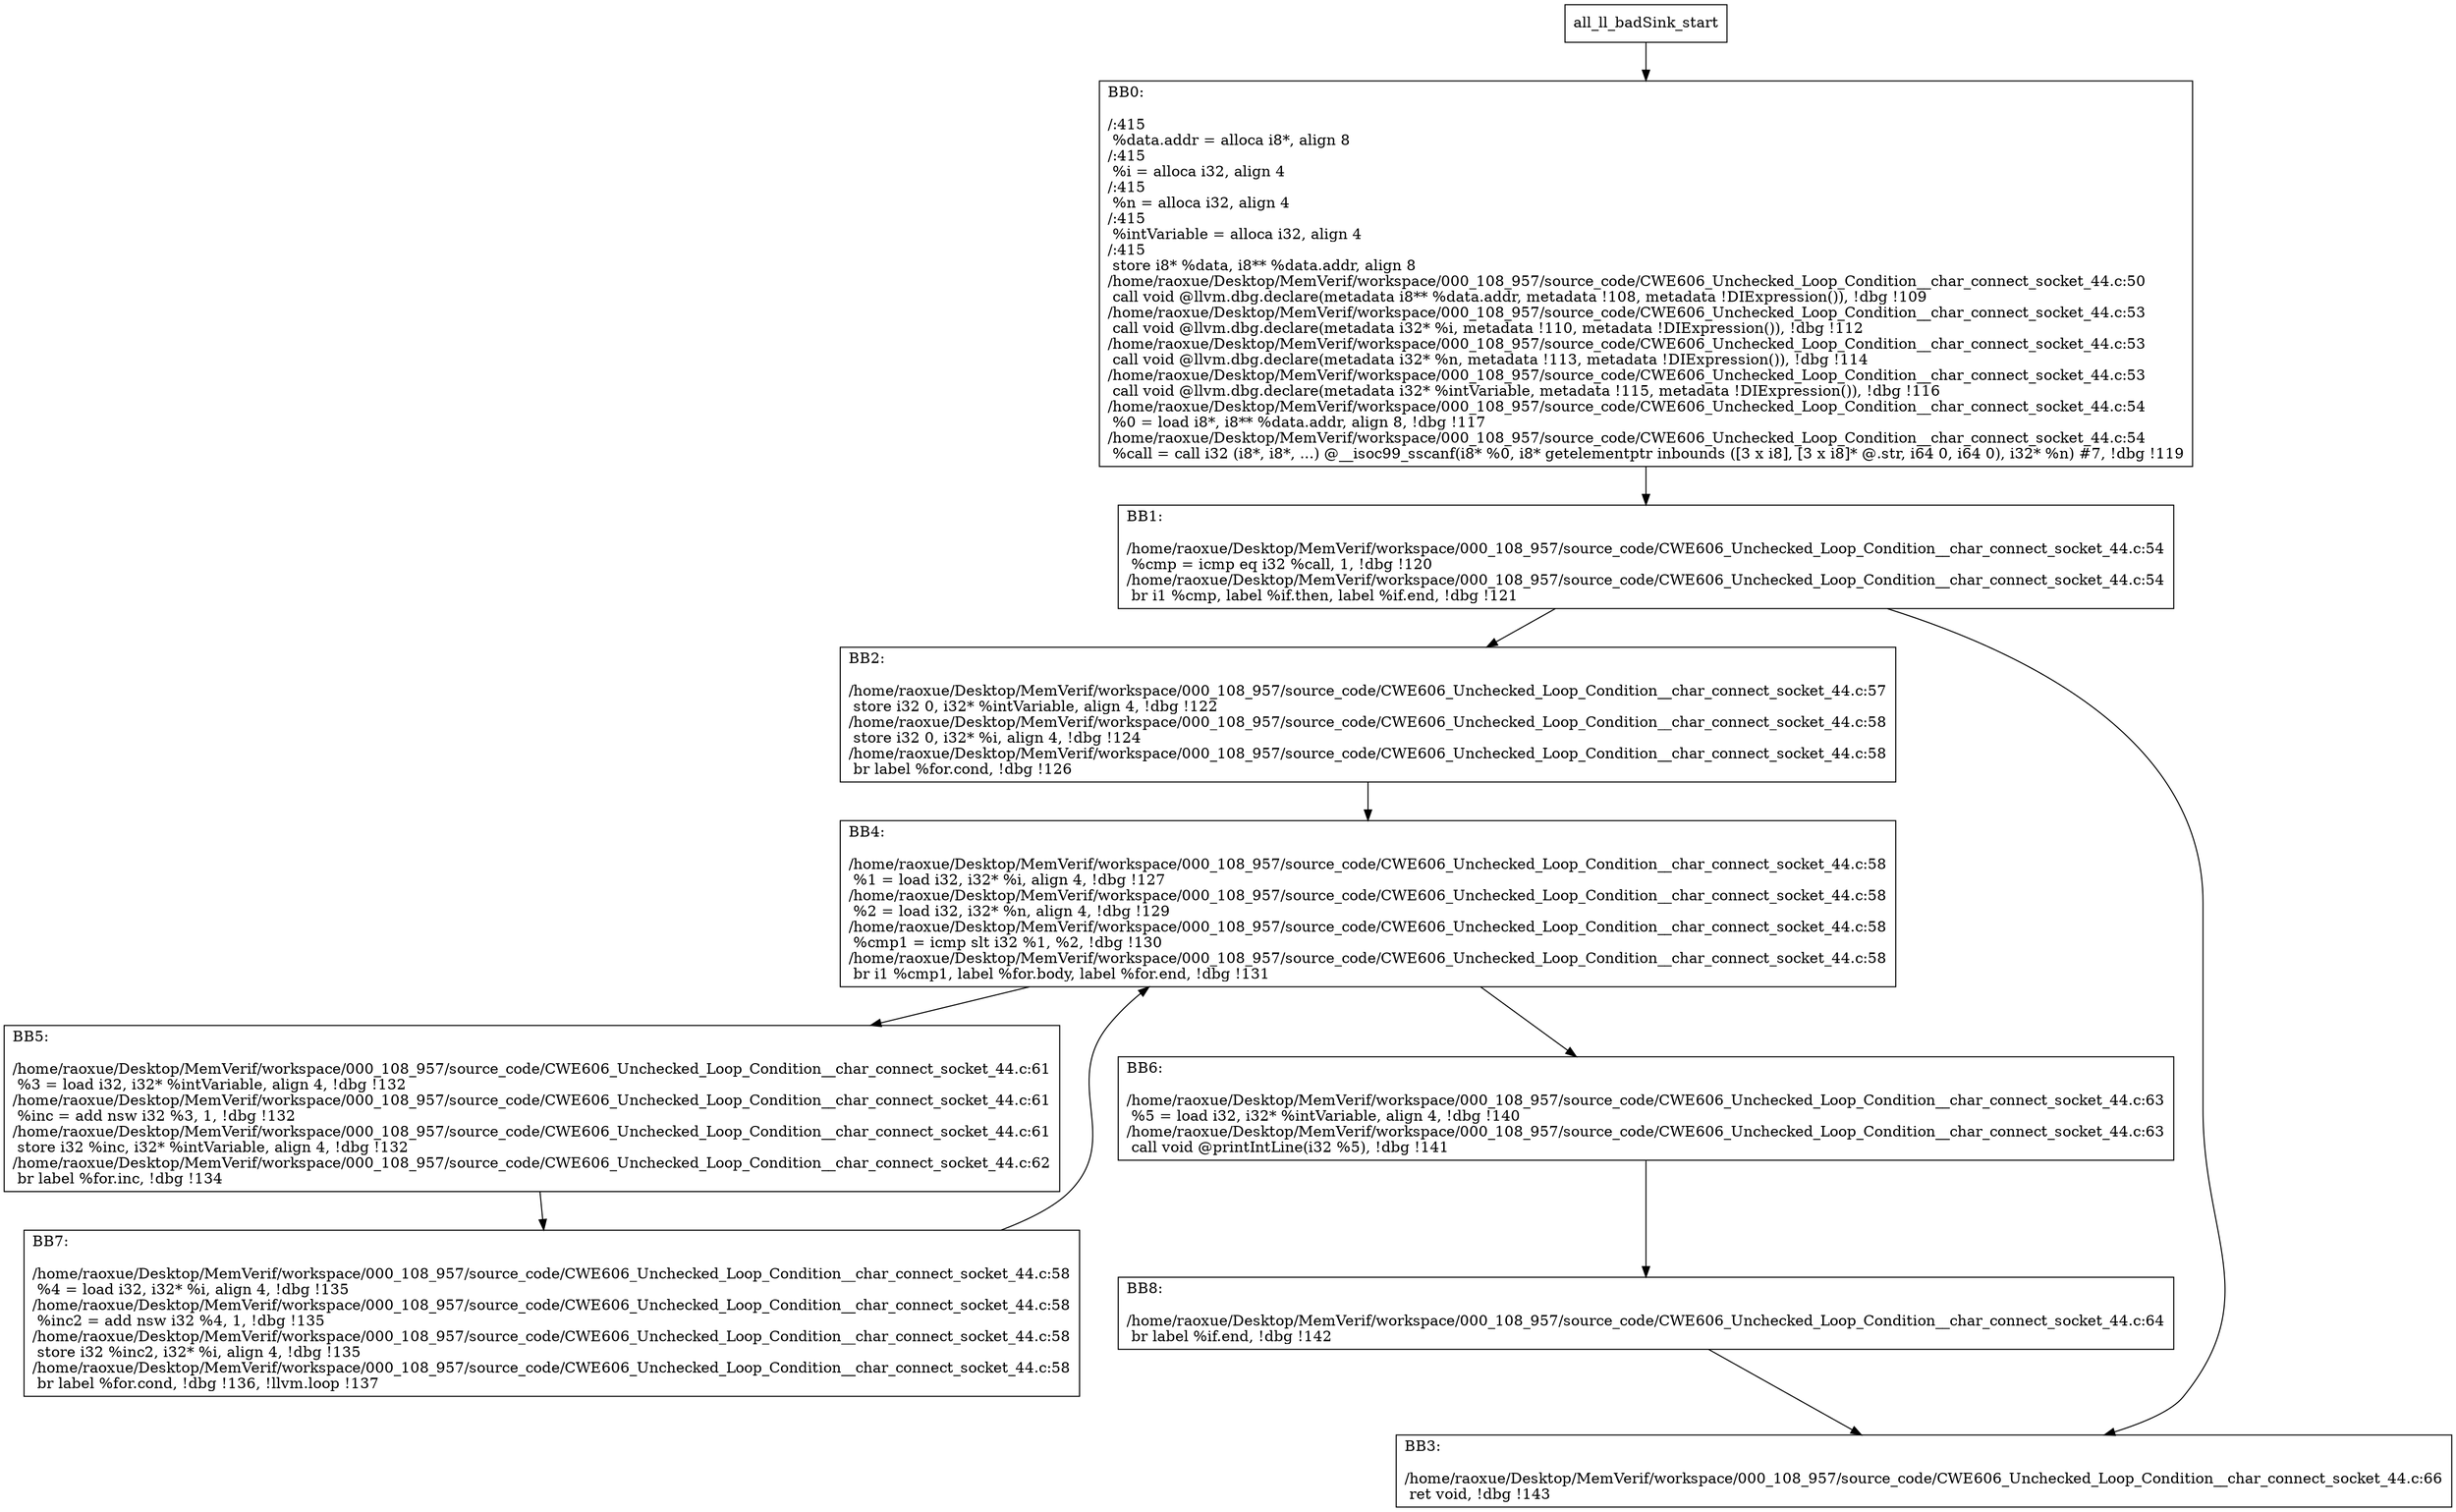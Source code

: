 digraph "CFG for'all_ll_badSink' function" {
	BBall_ll_badSink_start[shape=record,label="{all_ll_badSink_start}"];
	BBall_ll_badSink_start-> all_ll_badSinkBB0;
	all_ll_badSinkBB0 [shape=record, label="{BB0:\l\l/:415\l
  %data.addr = alloca i8*, align 8\l
/:415\l
  %i = alloca i32, align 4\l
/:415\l
  %n = alloca i32, align 4\l
/:415\l
  %intVariable = alloca i32, align 4\l
/:415\l
  store i8* %data, i8** %data.addr, align 8\l
/home/raoxue/Desktop/MemVerif/workspace/000_108_957/source_code/CWE606_Unchecked_Loop_Condition__char_connect_socket_44.c:50\l
  call void @llvm.dbg.declare(metadata i8** %data.addr, metadata !108, metadata !DIExpression()), !dbg !109\l
/home/raoxue/Desktop/MemVerif/workspace/000_108_957/source_code/CWE606_Unchecked_Loop_Condition__char_connect_socket_44.c:53\l
  call void @llvm.dbg.declare(metadata i32* %i, metadata !110, metadata !DIExpression()), !dbg !112\l
/home/raoxue/Desktop/MemVerif/workspace/000_108_957/source_code/CWE606_Unchecked_Loop_Condition__char_connect_socket_44.c:53\l
  call void @llvm.dbg.declare(metadata i32* %n, metadata !113, metadata !DIExpression()), !dbg !114\l
/home/raoxue/Desktop/MemVerif/workspace/000_108_957/source_code/CWE606_Unchecked_Loop_Condition__char_connect_socket_44.c:53\l
  call void @llvm.dbg.declare(metadata i32* %intVariable, metadata !115, metadata !DIExpression()), !dbg !116\l
/home/raoxue/Desktop/MemVerif/workspace/000_108_957/source_code/CWE606_Unchecked_Loop_Condition__char_connect_socket_44.c:54\l
  %0 = load i8*, i8** %data.addr, align 8, !dbg !117\l
/home/raoxue/Desktop/MemVerif/workspace/000_108_957/source_code/CWE606_Unchecked_Loop_Condition__char_connect_socket_44.c:54\l
  %call = call i32 (i8*, i8*, ...) @__isoc99_sscanf(i8* %0, i8* getelementptr inbounds ([3 x i8], [3 x i8]* @.str, i64 0, i64 0), i32* %n) #7, !dbg !119\l
}"];
	all_ll_badSinkBB0-> all_ll_badSinkBB1;
	all_ll_badSinkBB1 [shape=record, label="{BB1:\l\l/home/raoxue/Desktop/MemVerif/workspace/000_108_957/source_code/CWE606_Unchecked_Loop_Condition__char_connect_socket_44.c:54\l
  %cmp = icmp eq i32 %call, 1, !dbg !120\l
/home/raoxue/Desktop/MemVerif/workspace/000_108_957/source_code/CWE606_Unchecked_Loop_Condition__char_connect_socket_44.c:54\l
  br i1 %cmp, label %if.then, label %if.end, !dbg !121\l
}"];
	all_ll_badSinkBB1-> all_ll_badSinkBB2;
	all_ll_badSinkBB1-> all_ll_badSinkBB3;
	all_ll_badSinkBB2 [shape=record, label="{BB2:\l\l/home/raoxue/Desktop/MemVerif/workspace/000_108_957/source_code/CWE606_Unchecked_Loop_Condition__char_connect_socket_44.c:57\l
  store i32 0, i32* %intVariable, align 4, !dbg !122\l
/home/raoxue/Desktop/MemVerif/workspace/000_108_957/source_code/CWE606_Unchecked_Loop_Condition__char_connect_socket_44.c:58\l
  store i32 0, i32* %i, align 4, !dbg !124\l
/home/raoxue/Desktop/MemVerif/workspace/000_108_957/source_code/CWE606_Unchecked_Loop_Condition__char_connect_socket_44.c:58\l
  br label %for.cond, !dbg !126\l
}"];
	all_ll_badSinkBB2-> all_ll_badSinkBB4;
	all_ll_badSinkBB4 [shape=record, label="{BB4:\l\l/home/raoxue/Desktop/MemVerif/workspace/000_108_957/source_code/CWE606_Unchecked_Loop_Condition__char_connect_socket_44.c:58\l
  %1 = load i32, i32* %i, align 4, !dbg !127\l
/home/raoxue/Desktop/MemVerif/workspace/000_108_957/source_code/CWE606_Unchecked_Loop_Condition__char_connect_socket_44.c:58\l
  %2 = load i32, i32* %n, align 4, !dbg !129\l
/home/raoxue/Desktop/MemVerif/workspace/000_108_957/source_code/CWE606_Unchecked_Loop_Condition__char_connect_socket_44.c:58\l
  %cmp1 = icmp slt i32 %1, %2, !dbg !130\l
/home/raoxue/Desktop/MemVerif/workspace/000_108_957/source_code/CWE606_Unchecked_Loop_Condition__char_connect_socket_44.c:58\l
  br i1 %cmp1, label %for.body, label %for.end, !dbg !131\l
}"];
	all_ll_badSinkBB4-> all_ll_badSinkBB5;
	all_ll_badSinkBB4-> all_ll_badSinkBB6;
	all_ll_badSinkBB5 [shape=record, label="{BB5:\l\l/home/raoxue/Desktop/MemVerif/workspace/000_108_957/source_code/CWE606_Unchecked_Loop_Condition__char_connect_socket_44.c:61\l
  %3 = load i32, i32* %intVariable, align 4, !dbg !132\l
/home/raoxue/Desktop/MemVerif/workspace/000_108_957/source_code/CWE606_Unchecked_Loop_Condition__char_connect_socket_44.c:61\l
  %inc = add nsw i32 %3, 1, !dbg !132\l
/home/raoxue/Desktop/MemVerif/workspace/000_108_957/source_code/CWE606_Unchecked_Loop_Condition__char_connect_socket_44.c:61\l
  store i32 %inc, i32* %intVariable, align 4, !dbg !132\l
/home/raoxue/Desktop/MemVerif/workspace/000_108_957/source_code/CWE606_Unchecked_Loop_Condition__char_connect_socket_44.c:62\l
  br label %for.inc, !dbg !134\l
}"];
	all_ll_badSinkBB5-> all_ll_badSinkBB7;
	all_ll_badSinkBB7 [shape=record, label="{BB7:\l\l/home/raoxue/Desktop/MemVerif/workspace/000_108_957/source_code/CWE606_Unchecked_Loop_Condition__char_connect_socket_44.c:58\l
  %4 = load i32, i32* %i, align 4, !dbg !135\l
/home/raoxue/Desktop/MemVerif/workspace/000_108_957/source_code/CWE606_Unchecked_Loop_Condition__char_connect_socket_44.c:58\l
  %inc2 = add nsw i32 %4, 1, !dbg !135\l
/home/raoxue/Desktop/MemVerif/workspace/000_108_957/source_code/CWE606_Unchecked_Loop_Condition__char_connect_socket_44.c:58\l
  store i32 %inc2, i32* %i, align 4, !dbg !135\l
/home/raoxue/Desktop/MemVerif/workspace/000_108_957/source_code/CWE606_Unchecked_Loop_Condition__char_connect_socket_44.c:58\l
  br label %for.cond, !dbg !136, !llvm.loop !137\l
}"];
	all_ll_badSinkBB7-> all_ll_badSinkBB4;
	all_ll_badSinkBB6 [shape=record, label="{BB6:\l\l/home/raoxue/Desktop/MemVerif/workspace/000_108_957/source_code/CWE606_Unchecked_Loop_Condition__char_connect_socket_44.c:63\l
  %5 = load i32, i32* %intVariable, align 4, !dbg !140\l
/home/raoxue/Desktop/MemVerif/workspace/000_108_957/source_code/CWE606_Unchecked_Loop_Condition__char_connect_socket_44.c:63\l
  call void @printIntLine(i32 %5), !dbg !141\l
}"];
	all_ll_badSinkBB6-> all_ll_badSinkBB8;
	all_ll_badSinkBB8 [shape=record, label="{BB8:\l\l/home/raoxue/Desktop/MemVerif/workspace/000_108_957/source_code/CWE606_Unchecked_Loop_Condition__char_connect_socket_44.c:64\l
  br label %if.end, !dbg !142\l
}"];
	all_ll_badSinkBB8-> all_ll_badSinkBB3;
	all_ll_badSinkBB3 [shape=record, label="{BB3:\l\l/home/raoxue/Desktop/MemVerif/workspace/000_108_957/source_code/CWE606_Unchecked_Loop_Condition__char_connect_socket_44.c:66\l
  ret void, !dbg !143\l
}"];
}
